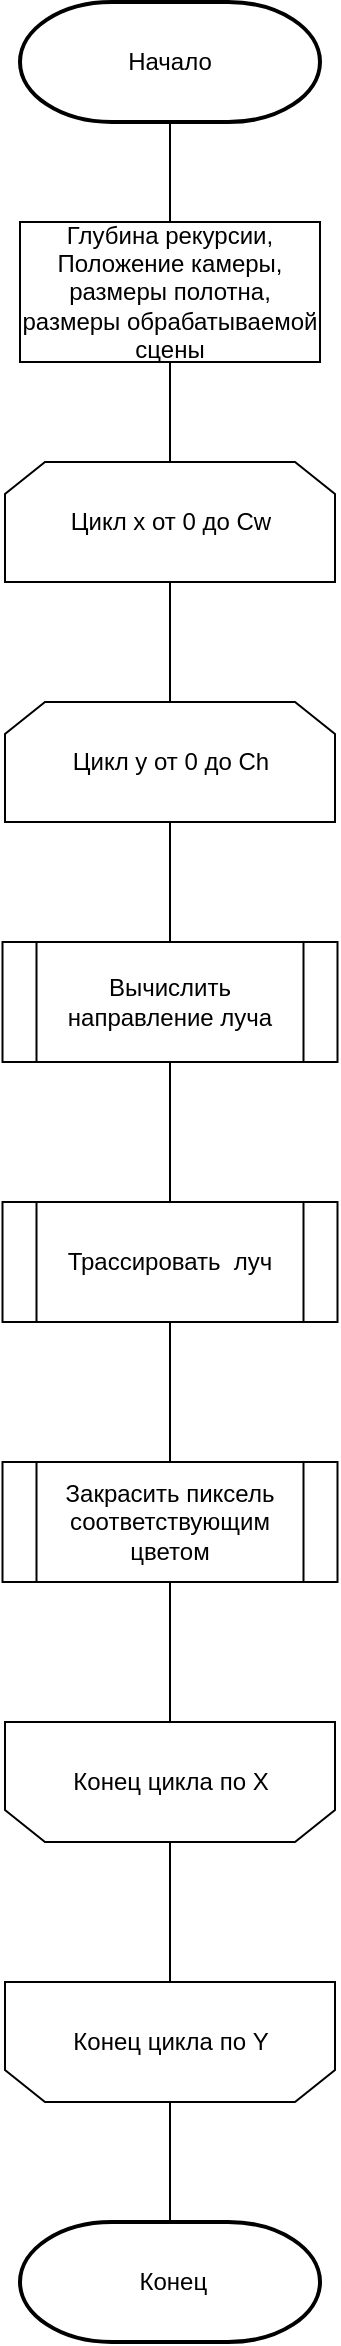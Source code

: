 <mxfile version="13.7.3" type="device"><diagram id="psnhWLhA43yIJDyo1bmo" name="Страница 1"><mxGraphModel dx="1562" dy="1053" grid="1" gridSize="10" guides="1" tooltips="1" connect="1" arrows="1" fold="1" page="1" pageScale="1" pageWidth="827" pageHeight="1169" math="0" shadow="0"><root><mxCell id="0"/><mxCell id="1" parent="0"/><mxCell id="5zZvKB6mZoIyO-HwKvZ1-16" value="Начало" style="strokeWidth=2;html=1;shape=mxgraph.flowchart.terminator;whiteSpace=wrap;" vertex="1" parent="1"><mxGeometry x="250" y="20" width="150" height="60" as="geometry"/></mxCell><mxCell id="5zZvKB6mZoIyO-HwKvZ1-17" value="Глубина рекурсии, Положение камеры, размеры полотна, размеры обрабатываемой сцены" style="rounded=0;whiteSpace=wrap;html=1;labelBackgroundColor=none;" vertex="1" parent="1"><mxGeometry x="250" y="130" width="150" height="70" as="geometry"/></mxCell><mxCell id="5zZvKB6mZoIyO-HwKvZ1-18" value="" style="endArrow=none;html=1;entryX=0.5;entryY=1;entryDx=0;entryDy=0;entryPerimeter=0;exitX=0.5;exitY=0;exitDx=0;exitDy=0;" edge="1" parent="1" source="5zZvKB6mZoIyO-HwKvZ1-17" target="5zZvKB6mZoIyO-HwKvZ1-16"><mxGeometry width="50" height="50" relative="1" as="geometry"><mxPoint x="320" y="330" as="sourcePoint"/><mxPoint x="370" y="280" as="targetPoint"/></mxGeometry></mxCell><mxCell id="5zZvKB6mZoIyO-HwKvZ1-19" value="" style="endArrow=none;html=1;exitX=0.5;exitY=1;exitDx=0;exitDy=0;entryX=0.5;entryY=0;entryDx=0;entryDy=0;entryPerimeter=0;" edge="1" parent="1" source="5zZvKB6mZoIyO-HwKvZ1-17"><mxGeometry width="50" height="50" relative="1" as="geometry"><mxPoint x="310" y="240" as="sourcePoint"/><mxPoint x="325.0" y="250" as="targetPoint"/></mxGeometry></mxCell><mxCell id="5zZvKB6mZoIyO-HwKvZ1-20" style="edgeStyle=orthogonalEdgeStyle;rounded=0;orthogonalLoop=1;jettySize=auto;html=1;exitX=0.5;exitY=1;exitDx=0;exitDy=0;endArrow=none;endFill=0;" edge="1" parent="1" source="5zZvKB6mZoIyO-HwKvZ1-21" target="5zZvKB6mZoIyO-HwKvZ1-25"><mxGeometry relative="1" as="geometry"/></mxCell><mxCell id="5zZvKB6mZoIyO-HwKvZ1-21" value="Цикл x от 0 до Cw" style="shape=loopLimit;whiteSpace=wrap;html=1;" vertex="1" parent="1"><mxGeometry x="242.5" y="250" width="165" height="60" as="geometry"/></mxCell><mxCell id="5zZvKB6mZoIyO-HwKvZ1-22" style="edgeStyle=orthogonalEdgeStyle;rounded=0;orthogonalLoop=1;jettySize=auto;html=1;exitX=0.5;exitY=0;exitDx=0;exitDy=0;entryX=0.5;entryY=1;entryDx=0;entryDy=0;endArrow=none;endFill=0;" edge="1" parent="1" source="5zZvKB6mZoIyO-HwKvZ1-23" target="5zZvKB6mZoIyO-HwKvZ1-33"><mxGeometry relative="1" as="geometry"/></mxCell><mxCell id="5zZvKB6mZoIyO-HwKvZ1-23" value="Конец цикла по X" style="shape=loopLimit;whiteSpace=wrap;html=1;direction=west;" vertex="1" parent="1"><mxGeometry x="242.5" y="880" width="165" height="60" as="geometry"/></mxCell><mxCell id="5zZvKB6mZoIyO-HwKvZ1-24" style="edgeStyle=orthogonalEdgeStyle;rounded=0;orthogonalLoop=1;jettySize=auto;html=1;exitX=0.5;exitY=1;exitDx=0;exitDy=0;entryX=0.5;entryY=0;entryDx=0;entryDy=0;endArrow=none;endFill=0;" edge="1" parent="1" source="5zZvKB6mZoIyO-HwKvZ1-25" target="5zZvKB6mZoIyO-HwKvZ1-27"><mxGeometry relative="1" as="geometry"/></mxCell><mxCell id="5zZvKB6mZoIyO-HwKvZ1-25" value="Цикл y от 0 до Ch" style="shape=loopLimit;whiteSpace=wrap;html=1;" vertex="1" parent="1"><mxGeometry x="242.5" y="370" width="165" height="60" as="geometry"/></mxCell><mxCell id="5zZvKB6mZoIyO-HwKvZ1-26" style="edgeStyle=orthogonalEdgeStyle;rounded=0;orthogonalLoop=1;jettySize=auto;html=1;exitX=0.5;exitY=1;exitDx=0;exitDy=0;entryX=0.5;entryY=0;entryDx=0;entryDy=0;endArrow=none;endFill=0;" edge="1" parent="1" source="5zZvKB6mZoIyO-HwKvZ1-27" target="5zZvKB6mZoIyO-HwKvZ1-29"><mxGeometry relative="1" as="geometry"/></mxCell><mxCell id="5zZvKB6mZoIyO-HwKvZ1-27" value="Вычислить направление луча" style="shape=process;whiteSpace=wrap;html=1;backgroundOutline=1;" vertex="1" parent="1"><mxGeometry x="241.25" y="490" width="167.5" height="60" as="geometry"/></mxCell><mxCell id="5zZvKB6mZoIyO-HwKvZ1-28" style="edgeStyle=orthogonalEdgeStyle;rounded=0;orthogonalLoop=1;jettySize=auto;html=1;exitX=0.5;exitY=1;exitDx=0;exitDy=0;entryX=0.5;entryY=0;entryDx=0;entryDy=0;endArrow=none;endFill=0;" edge="1" parent="1" source="5zZvKB6mZoIyO-HwKvZ1-29" target="5zZvKB6mZoIyO-HwKvZ1-31"><mxGeometry relative="1" as="geometry"/></mxCell><mxCell id="5zZvKB6mZoIyO-HwKvZ1-29" value="Трассировать&amp;nbsp; луч" style="shape=process;whiteSpace=wrap;html=1;backgroundOutline=1;" vertex="1" parent="1"><mxGeometry x="241.25" y="620" width="167.5" height="60" as="geometry"/></mxCell><mxCell id="5zZvKB6mZoIyO-HwKvZ1-30" style="edgeStyle=orthogonalEdgeStyle;rounded=0;orthogonalLoop=1;jettySize=auto;html=1;exitX=0.5;exitY=1;exitDx=0;exitDy=0;entryX=0.5;entryY=1;entryDx=0;entryDy=0;endArrow=none;endFill=0;" edge="1" parent="1" source="5zZvKB6mZoIyO-HwKvZ1-31" target="5zZvKB6mZoIyO-HwKvZ1-23"><mxGeometry relative="1" as="geometry"/></mxCell><mxCell id="5zZvKB6mZoIyO-HwKvZ1-31" value="Закрасить пиксель соответствующим цветом" style="shape=process;whiteSpace=wrap;html=1;backgroundOutline=1;" vertex="1" parent="1"><mxGeometry x="241.25" y="750" width="167.5" height="60" as="geometry"/></mxCell><mxCell id="5zZvKB6mZoIyO-HwKvZ1-32" style="edgeStyle=orthogonalEdgeStyle;rounded=0;orthogonalLoop=1;jettySize=auto;html=1;exitX=0.5;exitY=0;exitDx=0;exitDy=0;endArrow=none;endFill=0;" edge="1" parent="1" source="5zZvKB6mZoIyO-HwKvZ1-33" target="5zZvKB6mZoIyO-HwKvZ1-34"><mxGeometry relative="1" as="geometry"/></mxCell><mxCell id="5zZvKB6mZoIyO-HwKvZ1-33" value="Конец цикла по Y" style="shape=loopLimit;whiteSpace=wrap;html=1;direction=west;" vertex="1" parent="1"><mxGeometry x="242.5" y="1010" width="165" height="60" as="geometry"/></mxCell><mxCell id="5zZvKB6mZoIyO-HwKvZ1-34" value="&amp;nbsp;Конец" style="strokeWidth=2;html=1;shape=mxgraph.flowchart.terminator;whiteSpace=wrap;" vertex="1" parent="1"><mxGeometry x="250" y="1130" width="150" height="60" as="geometry"/></mxCell></root></mxGraphModel></diagram></mxfile>